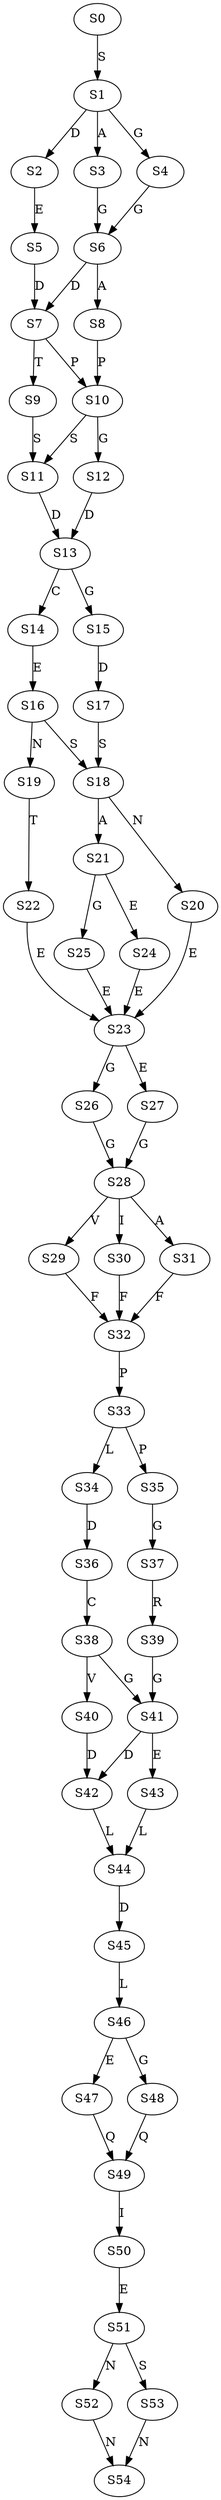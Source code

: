 strict digraph  {
	S0 -> S1 [ label = S ];
	S1 -> S2 [ label = D ];
	S1 -> S3 [ label = A ];
	S1 -> S4 [ label = G ];
	S2 -> S5 [ label = E ];
	S3 -> S6 [ label = G ];
	S4 -> S6 [ label = G ];
	S5 -> S7 [ label = D ];
	S6 -> S8 [ label = A ];
	S6 -> S7 [ label = D ];
	S7 -> S9 [ label = T ];
	S7 -> S10 [ label = P ];
	S8 -> S10 [ label = P ];
	S9 -> S11 [ label = S ];
	S10 -> S12 [ label = G ];
	S10 -> S11 [ label = S ];
	S11 -> S13 [ label = D ];
	S12 -> S13 [ label = D ];
	S13 -> S14 [ label = C ];
	S13 -> S15 [ label = G ];
	S14 -> S16 [ label = E ];
	S15 -> S17 [ label = D ];
	S16 -> S18 [ label = S ];
	S16 -> S19 [ label = N ];
	S17 -> S18 [ label = S ];
	S18 -> S20 [ label = N ];
	S18 -> S21 [ label = A ];
	S19 -> S22 [ label = T ];
	S20 -> S23 [ label = E ];
	S21 -> S24 [ label = E ];
	S21 -> S25 [ label = G ];
	S22 -> S23 [ label = E ];
	S23 -> S26 [ label = G ];
	S23 -> S27 [ label = E ];
	S24 -> S23 [ label = E ];
	S25 -> S23 [ label = E ];
	S26 -> S28 [ label = G ];
	S27 -> S28 [ label = G ];
	S28 -> S29 [ label = V ];
	S28 -> S30 [ label = I ];
	S28 -> S31 [ label = A ];
	S29 -> S32 [ label = F ];
	S30 -> S32 [ label = F ];
	S31 -> S32 [ label = F ];
	S32 -> S33 [ label = P ];
	S33 -> S34 [ label = L ];
	S33 -> S35 [ label = P ];
	S34 -> S36 [ label = D ];
	S35 -> S37 [ label = G ];
	S36 -> S38 [ label = C ];
	S37 -> S39 [ label = R ];
	S38 -> S40 [ label = V ];
	S38 -> S41 [ label = G ];
	S39 -> S41 [ label = G ];
	S40 -> S42 [ label = D ];
	S41 -> S42 [ label = D ];
	S41 -> S43 [ label = E ];
	S42 -> S44 [ label = L ];
	S43 -> S44 [ label = L ];
	S44 -> S45 [ label = D ];
	S45 -> S46 [ label = L ];
	S46 -> S47 [ label = E ];
	S46 -> S48 [ label = G ];
	S47 -> S49 [ label = Q ];
	S48 -> S49 [ label = Q ];
	S49 -> S50 [ label = I ];
	S50 -> S51 [ label = E ];
	S51 -> S52 [ label = N ];
	S51 -> S53 [ label = S ];
	S52 -> S54 [ label = N ];
	S53 -> S54 [ label = N ];
}
